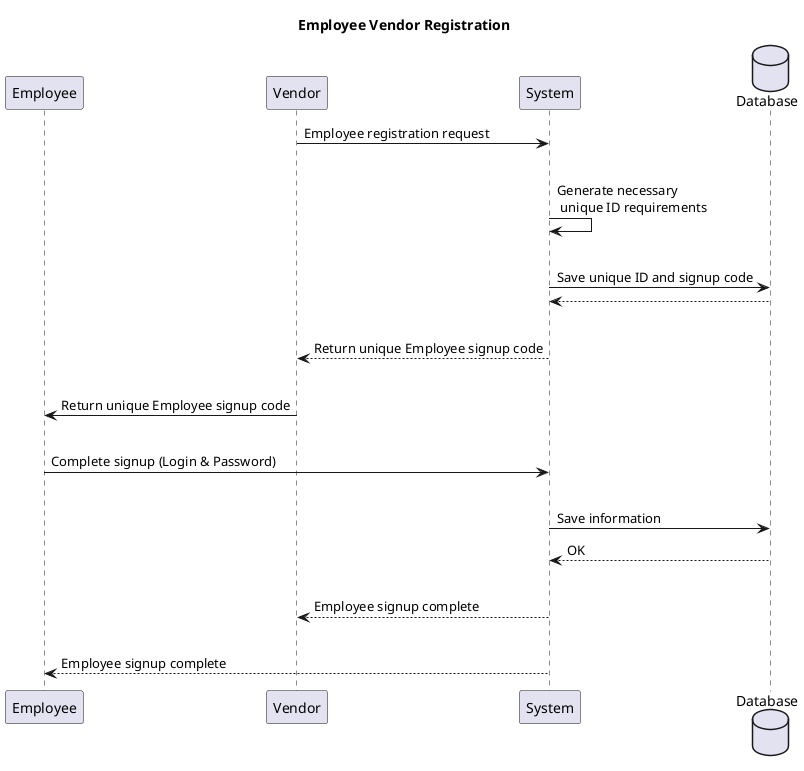 @startuml
'https://plantuml.com/sequence-diagram
title Employee Vendor Registration
participant Employee as employee
participant Vendor as vendor
participant System as sys
database Database as db

vendor -> sys: Employee registration request
|||
sys -> sys: Generate necessary \n unique ID requirements
|||
sys -> db: Save unique ID and signup code
return
|||
sys --> vendor: Return unique Employee signup code
|||
vendor -> employee: Return unique Employee signup code
|||
employee -> sys: Complete signup (Login & Password)
|||
sys -> db: Save information
db --> sys: OK
|||
sys --> vendor: Employee signup complete
|||
sys --> employee: Employee signup complete
@enduml
